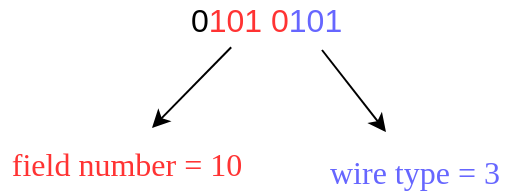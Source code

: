 <mxfile version="18.1.2" type="github">
  <diagram id="sYZ83C-_U_jABscMuibY" name="Page-1">
    <mxGraphModel dx="1038" dy="539" grid="0" gridSize="10" guides="1" tooltips="1" connect="1" arrows="1" fold="1" page="0" pageScale="1" pageWidth="827" pageHeight="1169" math="0" shadow="0">
      <root>
        <mxCell id="0" />
        <mxCell id="1" parent="0" />
        <mxCell id="DECZ2OcEeWhnyg0SZS9I-1" value="0&lt;font color=&quot;#ff3333&quot;&gt;101 0&lt;/font&gt;&lt;font color=&quot;#6666ff&quot;&gt;101&amp;nbsp;&lt;/font&gt;" style="text;html=1;align=center;verticalAlign=middle;resizable=0;points=[];autosize=1;strokeColor=none;fillColor=none;fontSize=16;" vertex="1" parent="1">
          <mxGeometry x="296" y="215" width="100" height="20" as="geometry" />
        </mxCell>
        <mxCell id="DECZ2OcEeWhnyg0SZS9I-2" value="" style="endArrow=classic;html=1;rounded=0;shadow=0;fontSize=16;fontColor=#6666FF;fontFamily=Times New Roman;exitX=0.306;exitY=1.18;exitDx=0;exitDy=0;exitPerimeter=0;" edge="1" parent="1" source="DECZ2OcEeWhnyg0SZS9I-1">
          <mxGeometry width="50" height="50" relative="1" as="geometry">
            <mxPoint x="251" y="318" as="sourcePoint" />
            <mxPoint x="287" y="279" as="targetPoint" />
          </mxGeometry>
        </mxCell>
        <mxCell id="DECZ2OcEeWhnyg0SZS9I-3" value="" style="endArrow=classic;html=1;rounded=0;shadow=0;fontSize=16;fontColor=#6666FF;fontFamily=Times New Roman;" edge="1" parent="1">
          <mxGeometry width="50" height="50" relative="1" as="geometry">
            <mxPoint x="372" y="240" as="sourcePoint" />
            <mxPoint x="404" y="281" as="targetPoint" />
          </mxGeometry>
        </mxCell>
        <mxCell id="DECZ2OcEeWhnyg0SZS9I-4" value="&lt;font color=&quot;#6666ff&quot;&gt;wire type = 3&lt;/font&gt;" style="text;html=1;align=center;verticalAlign=middle;resizable=0;points=[];autosize=1;strokeColor=none;fillColor=none;fontSize=16;fontFamily=Times New Roman;fontColor=#000000;" vertex="1" parent="1">
          <mxGeometry x="370" y="289" width="95" height="23" as="geometry" />
        </mxCell>
        <mxCell id="DECZ2OcEeWhnyg0SZS9I-5" value="&lt;font color=&quot;#ff3333&quot;&gt;field number = 10&lt;/font&gt;" style="text;html=1;align=center;verticalAlign=middle;resizable=0;points=[];autosize=1;strokeColor=none;fillColor=none;fontSize=16;fontFamily=Times New Roman;fontColor=#000000;" vertex="1" parent="1">
          <mxGeometry x="211" y="285" width="125" height="23" as="geometry" />
        </mxCell>
      </root>
    </mxGraphModel>
  </diagram>
</mxfile>
